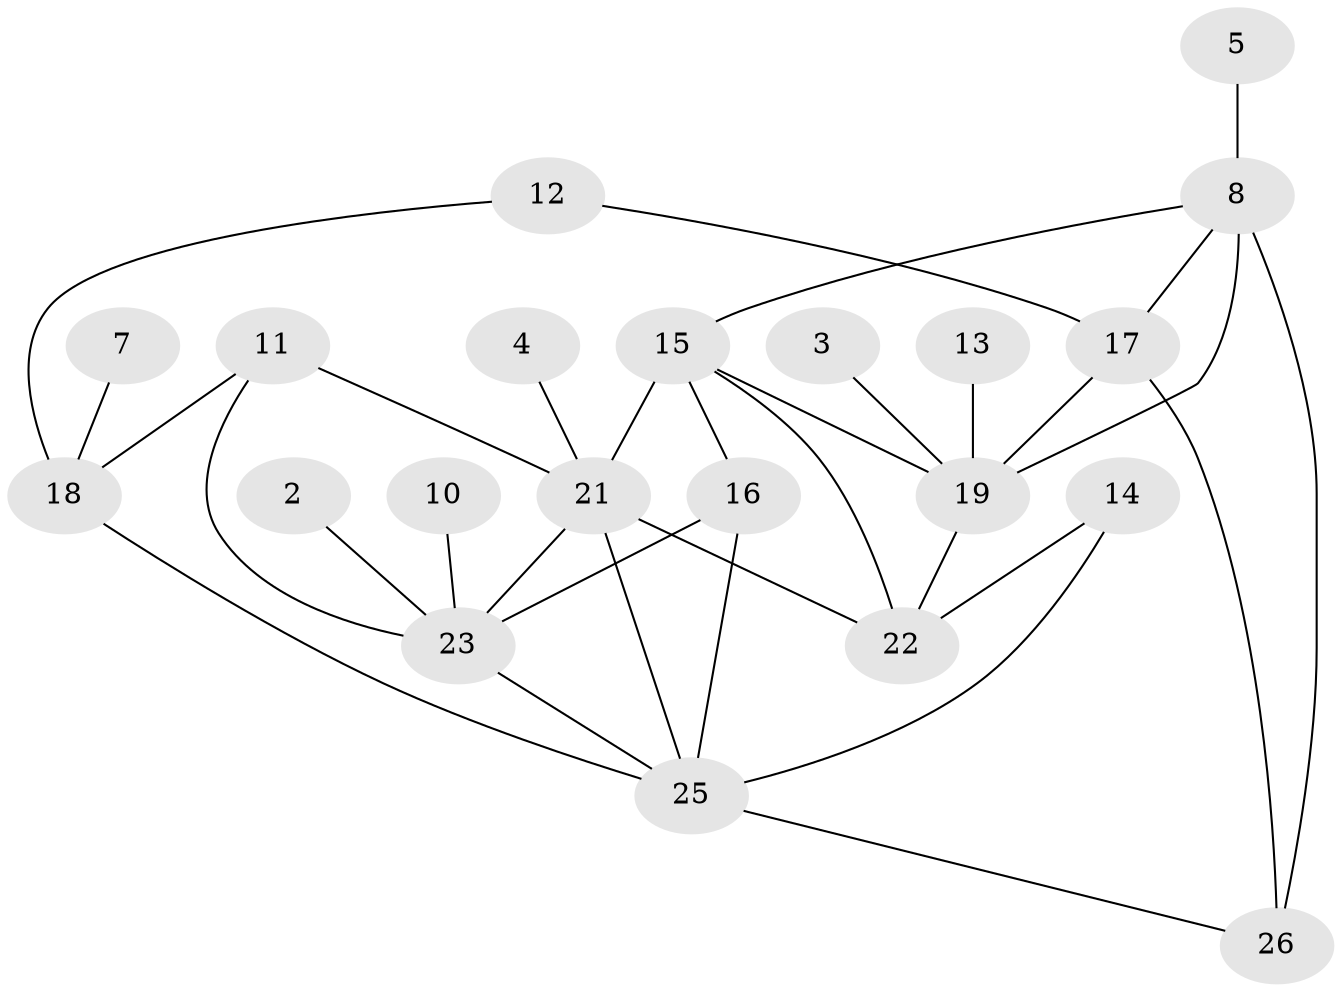 // original degree distribution, {2: 0.25, 1: 0.25, 0: 0.07692307692307693, 3: 0.2692307692307692, 6: 0.057692307692307696, 4: 0.07692307692307693, 5: 0.019230769230769232}
// Generated by graph-tools (version 1.1) at 2025/25/03/09/25 03:25:22]
// undirected, 21 vertices, 33 edges
graph export_dot {
graph [start="1"]
  node [color=gray90,style=filled];
  2;
  3;
  4;
  5;
  7;
  8;
  10;
  11;
  12;
  13;
  14;
  15;
  16;
  17;
  18;
  19;
  21;
  22;
  23;
  25;
  26;
  2 -- 23 [weight=1.0];
  3 -- 19 [weight=1.0];
  4 -- 21 [weight=1.0];
  5 -- 8 [weight=1.0];
  7 -- 18 [weight=1.0];
  8 -- 15 [weight=1.0];
  8 -- 17 [weight=1.0];
  8 -- 19 [weight=1.0];
  8 -- 26 [weight=2.0];
  10 -- 23 [weight=1.0];
  11 -- 18 [weight=1.0];
  11 -- 21 [weight=1.0];
  11 -- 23 [weight=1.0];
  12 -- 17 [weight=1.0];
  12 -- 18 [weight=1.0];
  13 -- 19 [weight=1.0];
  14 -- 22 [weight=1.0];
  14 -- 25 [weight=1.0];
  15 -- 16 [weight=1.0];
  15 -- 19 [weight=1.0];
  15 -- 21 [weight=1.0];
  15 -- 22 [weight=1.0];
  16 -- 23 [weight=1.0];
  16 -- 25 [weight=1.0];
  17 -- 19 [weight=1.0];
  17 -- 26 [weight=1.0];
  18 -- 25 [weight=1.0];
  19 -- 22 [weight=1.0];
  21 -- 22 [weight=1.0];
  21 -- 23 [weight=1.0];
  21 -- 25 [weight=1.0];
  23 -- 25 [weight=1.0];
  25 -- 26 [weight=1.0];
}
